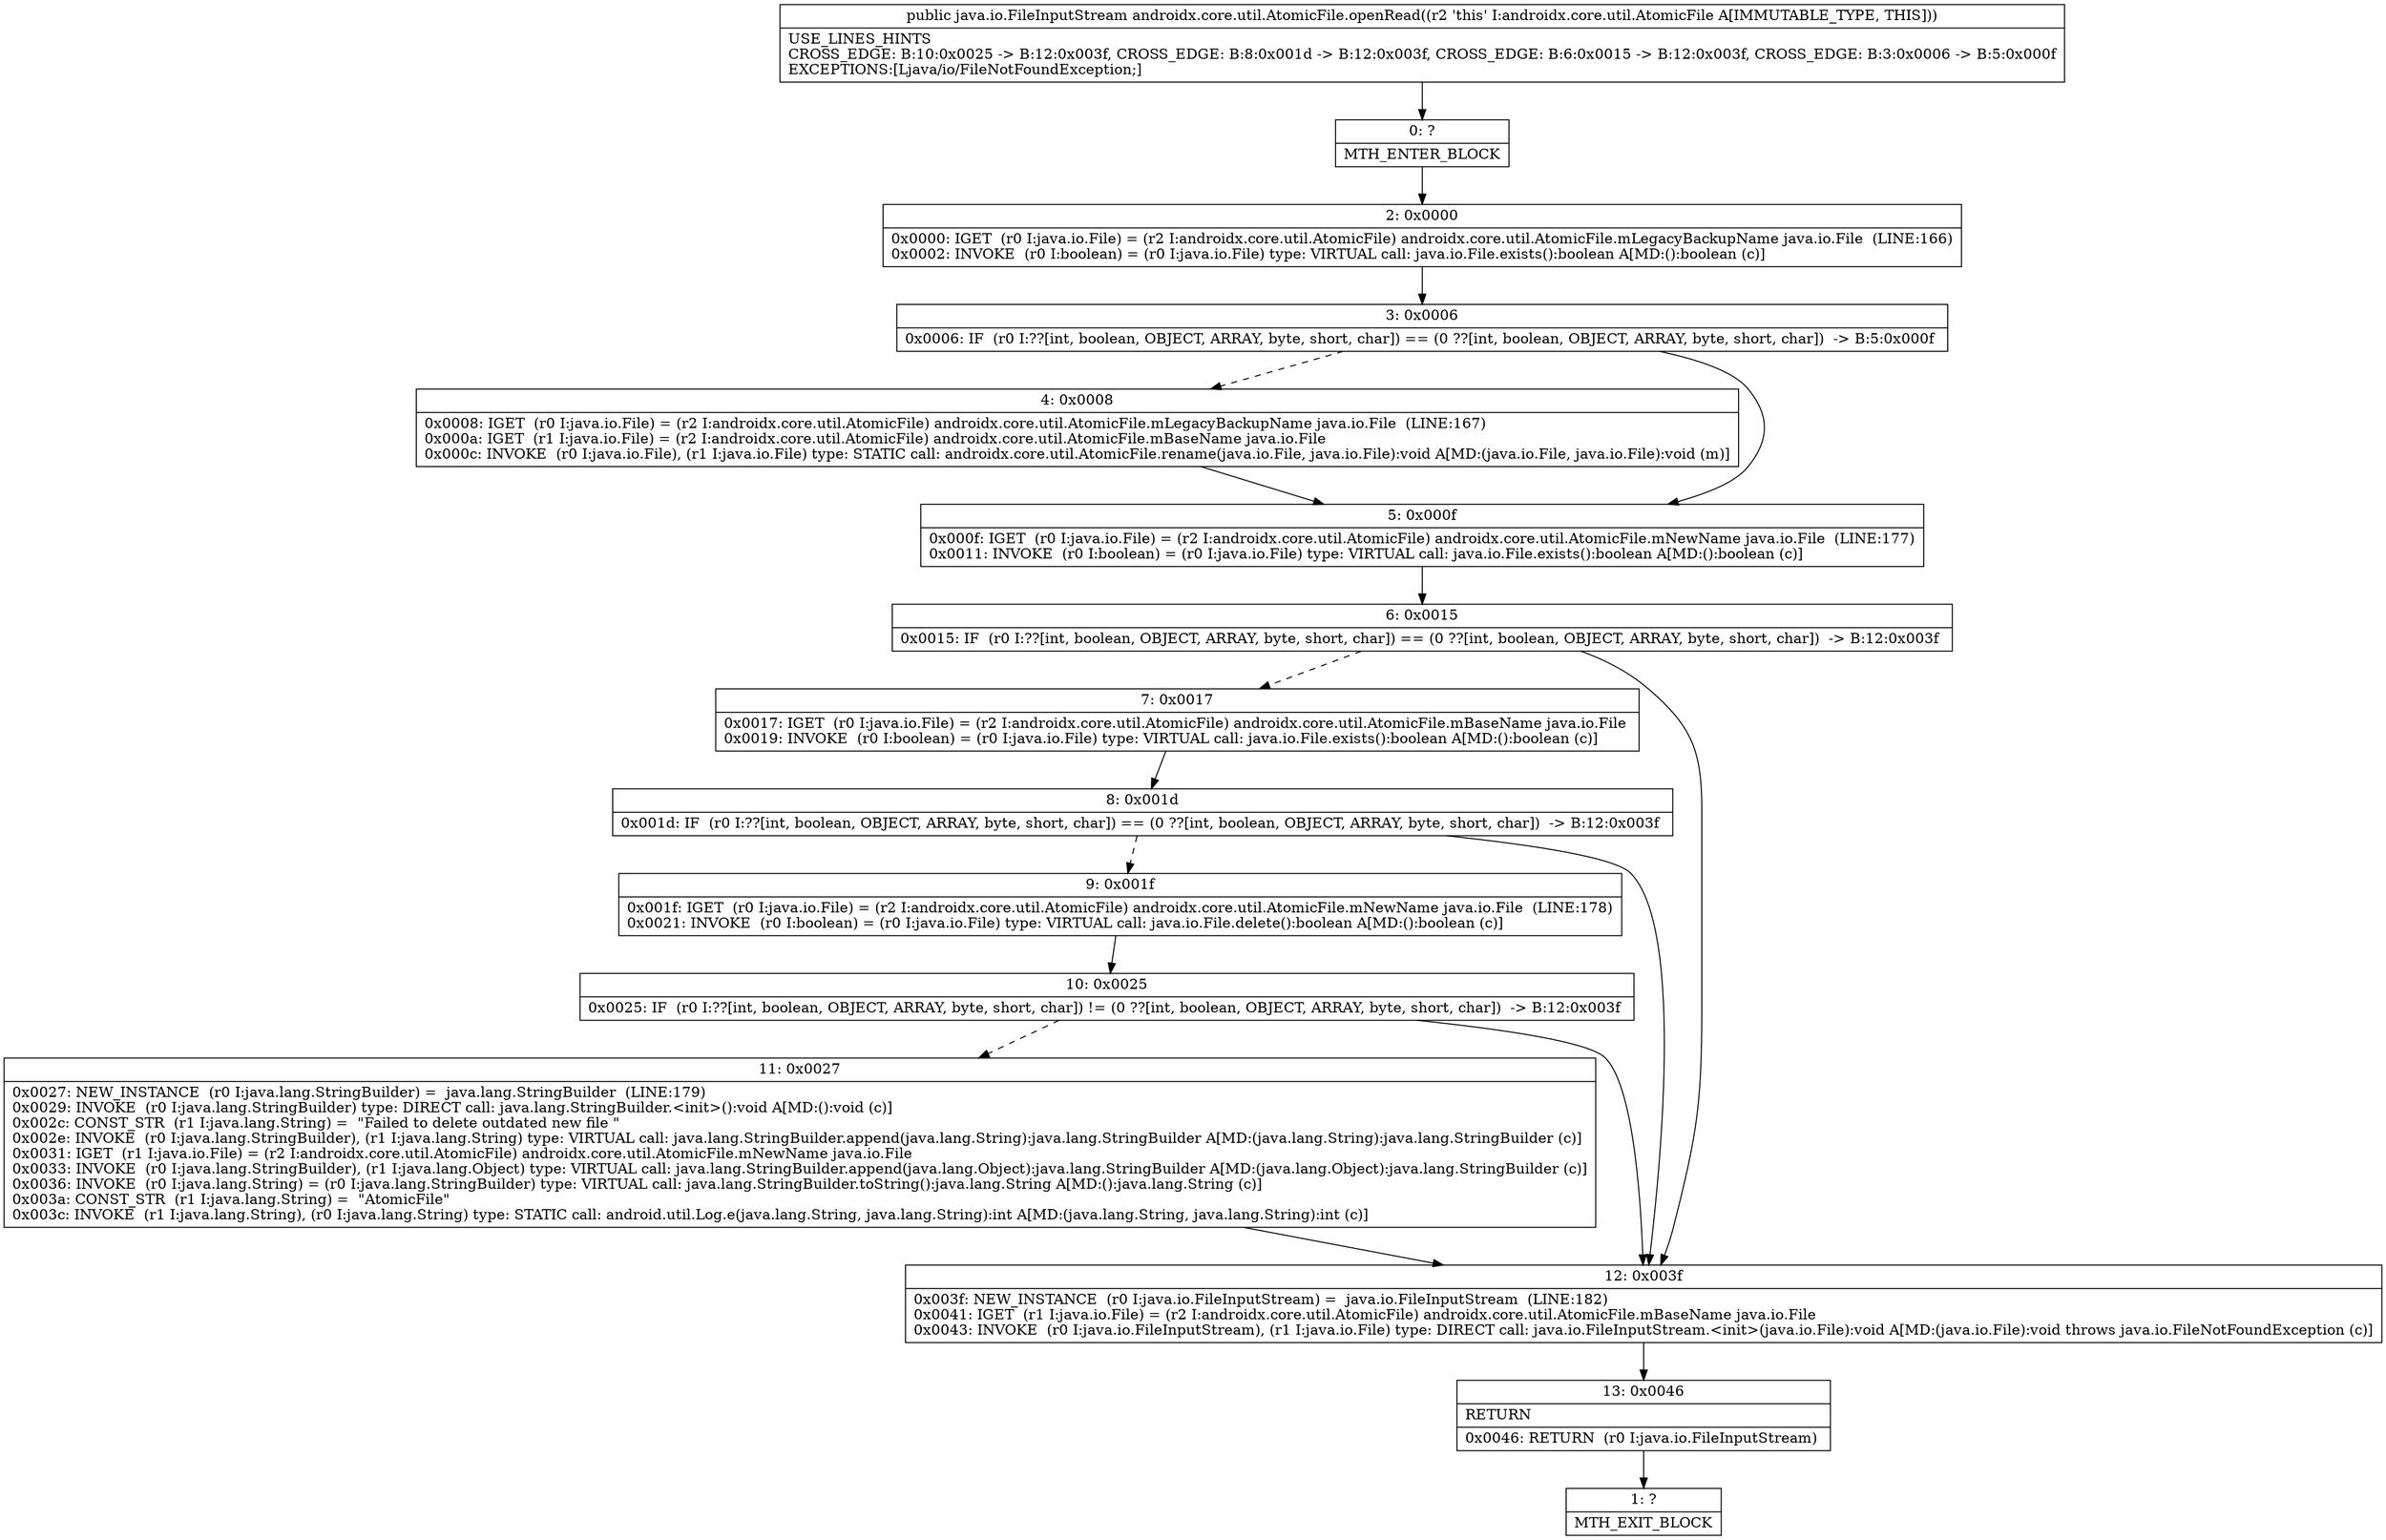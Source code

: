 digraph "CFG forandroidx.core.util.AtomicFile.openRead()Ljava\/io\/FileInputStream;" {
Node_0 [shape=record,label="{0\:\ ?|MTH_ENTER_BLOCK\l}"];
Node_2 [shape=record,label="{2\:\ 0x0000|0x0000: IGET  (r0 I:java.io.File) = (r2 I:androidx.core.util.AtomicFile) androidx.core.util.AtomicFile.mLegacyBackupName java.io.File  (LINE:166)\l0x0002: INVOKE  (r0 I:boolean) = (r0 I:java.io.File) type: VIRTUAL call: java.io.File.exists():boolean A[MD:():boolean (c)]\l}"];
Node_3 [shape=record,label="{3\:\ 0x0006|0x0006: IF  (r0 I:??[int, boolean, OBJECT, ARRAY, byte, short, char]) == (0 ??[int, boolean, OBJECT, ARRAY, byte, short, char])  \-\> B:5:0x000f \l}"];
Node_4 [shape=record,label="{4\:\ 0x0008|0x0008: IGET  (r0 I:java.io.File) = (r2 I:androidx.core.util.AtomicFile) androidx.core.util.AtomicFile.mLegacyBackupName java.io.File  (LINE:167)\l0x000a: IGET  (r1 I:java.io.File) = (r2 I:androidx.core.util.AtomicFile) androidx.core.util.AtomicFile.mBaseName java.io.File \l0x000c: INVOKE  (r0 I:java.io.File), (r1 I:java.io.File) type: STATIC call: androidx.core.util.AtomicFile.rename(java.io.File, java.io.File):void A[MD:(java.io.File, java.io.File):void (m)]\l}"];
Node_5 [shape=record,label="{5\:\ 0x000f|0x000f: IGET  (r0 I:java.io.File) = (r2 I:androidx.core.util.AtomicFile) androidx.core.util.AtomicFile.mNewName java.io.File  (LINE:177)\l0x0011: INVOKE  (r0 I:boolean) = (r0 I:java.io.File) type: VIRTUAL call: java.io.File.exists():boolean A[MD:():boolean (c)]\l}"];
Node_6 [shape=record,label="{6\:\ 0x0015|0x0015: IF  (r0 I:??[int, boolean, OBJECT, ARRAY, byte, short, char]) == (0 ??[int, boolean, OBJECT, ARRAY, byte, short, char])  \-\> B:12:0x003f \l}"];
Node_7 [shape=record,label="{7\:\ 0x0017|0x0017: IGET  (r0 I:java.io.File) = (r2 I:androidx.core.util.AtomicFile) androidx.core.util.AtomicFile.mBaseName java.io.File \l0x0019: INVOKE  (r0 I:boolean) = (r0 I:java.io.File) type: VIRTUAL call: java.io.File.exists():boolean A[MD:():boolean (c)]\l}"];
Node_8 [shape=record,label="{8\:\ 0x001d|0x001d: IF  (r0 I:??[int, boolean, OBJECT, ARRAY, byte, short, char]) == (0 ??[int, boolean, OBJECT, ARRAY, byte, short, char])  \-\> B:12:0x003f \l}"];
Node_9 [shape=record,label="{9\:\ 0x001f|0x001f: IGET  (r0 I:java.io.File) = (r2 I:androidx.core.util.AtomicFile) androidx.core.util.AtomicFile.mNewName java.io.File  (LINE:178)\l0x0021: INVOKE  (r0 I:boolean) = (r0 I:java.io.File) type: VIRTUAL call: java.io.File.delete():boolean A[MD:():boolean (c)]\l}"];
Node_10 [shape=record,label="{10\:\ 0x0025|0x0025: IF  (r0 I:??[int, boolean, OBJECT, ARRAY, byte, short, char]) != (0 ??[int, boolean, OBJECT, ARRAY, byte, short, char])  \-\> B:12:0x003f \l}"];
Node_11 [shape=record,label="{11\:\ 0x0027|0x0027: NEW_INSTANCE  (r0 I:java.lang.StringBuilder) =  java.lang.StringBuilder  (LINE:179)\l0x0029: INVOKE  (r0 I:java.lang.StringBuilder) type: DIRECT call: java.lang.StringBuilder.\<init\>():void A[MD:():void (c)]\l0x002c: CONST_STR  (r1 I:java.lang.String) =  \"Failed to delete outdated new file \" \l0x002e: INVOKE  (r0 I:java.lang.StringBuilder), (r1 I:java.lang.String) type: VIRTUAL call: java.lang.StringBuilder.append(java.lang.String):java.lang.StringBuilder A[MD:(java.lang.String):java.lang.StringBuilder (c)]\l0x0031: IGET  (r1 I:java.io.File) = (r2 I:androidx.core.util.AtomicFile) androidx.core.util.AtomicFile.mNewName java.io.File \l0x0033: INVOKE  (r0 I:java.lang.StringBuilder), (r1 I:java.lang.Object) type: VIRTUAL call: java.lang.StringBuilder.append(java.lang.Object):java.lang.StringBuilder A[MD:(java.lang.Object):java.lang.StringBuilder (c)]\l0x0036: INVOKE  (r0 I:java.lang.String) = (r0 I:java.lang.StringBuilder) type: VIRTUAL call: java.lang.StringBuilder.toString():java.lang.String A[MD:():java.lang.String (c)]\l0x003a: CONST_STR  (r1 I:java.lang.String) =  \"AtomicFile\" \l0x003c: INVOKE  (r1 I:java.lang.String), (r0 I:java.lang.String) type: STATIC call: android.util.Log.e(java.lang.String, java.lang.String):int A[MD:(java.lang.String, java.lang.String):int (c)]\l}"];
Node_12 [shape=record,label="{12\:\ 0x003f|0x003f: NEW_INSTANCE  (r0 I:java.io.FileInputStream) =  java.io.FileInputStream  (LINE:182)\l0x0041: IGET  (r1 I:java.io.File) = (r2 I:androidx.core.util.AtomicFile) androidx.core.util.AtomicFile.mBaseName java.io.File \l0x0043: INVOKE  (r0 I:java.io.FileInputStream), (r1 I:java.io.File) type: DIRECT call: java.io.FileInputStream.\<init\>(java.io.File):void A[MD:(java.io.File):void throws java.io.FileNotFoundException (c)]\l}"];
Node_13 [shape=record,label="{13\:\ 0x0046|RETURN\l|0x0046: RETURN  (r0 I:java.io.FileInputStream) \l}"];
Node_1 [shape=record,label="{1\:\ ?|MTH_EXIT_BLOCK\l}"];
MethodNode[shape=record,label="{public java.io.FileInputStream androidx.core.util.AtomicFile.openRead((r2 'this' I:androidx.core.util.AtomicFile A[IMMUTABLE_TYPE, THIS]))  | USE_LINES_HINTS\lCROSS_EDGE: B:10:0x0025 \-\> B:12:0x003f, CROSS_EDGE: B:8:0x001d \-\> B:12:0x003f, CROSS_EDGE: B:6:0x0015 \-\> B:12:0x003f, CROSS_EDGE: B:3:0x0006 \-\> B:5:0x000f\lEXCEPTIONS:[Ljava\/io\/FileNotFoundException;]\l}"];
MethodNode -> Node_0;Node_0 -> Node_2;
Node_2 -> Node_3;
Node_3 -> Node_4[style=dashed];
Node_3 -> Node_5;
Node_4 -> Node_5;
Node_5 -> Node_6;
Node_6 -> Node_7[style=dashed];
Node_6 -> Node_12;
Node_7 -> Node_8;
Node_8 -> Node_9[style=dashed];
Node_8 -> Node_12;
Node_9 -> Node_10;
Node_10 -> Node_11[style=dashed];
Node_10 -> Node_12;
Node_11 -> Node_12;
Node_12 -> Node_13;
Node_13 -> Node_1;
}

